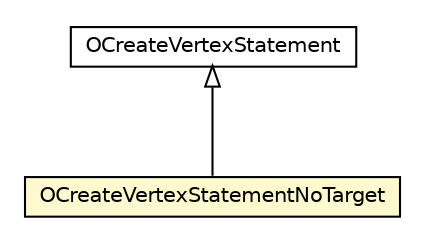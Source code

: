 #!/usr/local/bin/dot
#
# Class diagram 
# Generated by UMLGraph version R5_6-24-gf6e263 (http://www.umlgraph.org/)
#

digraph G {
	edge [fontname="Helvetica",fontsize=10,labelfontname="Helvetica",labelfontsize=10];
	node [fontname="Helvetica",fontsize=10,shape=plaintext];
	nodesep=0.25;
	ranksep=0.5;
	// com.orientechnologies.orient.core.sql.parser.OCreateVertexStatement
	c2603623 [label=<<table title="com.orientechnologies.orient.core.sql.parser.OCreateVertexStatement" border="0" cellborder="1" cellspacing="0" cellpadding="2" port="p" href="./OCreateVertexStatement.html">
		<tr><td><table border="0" cellspacing="0" cellpadding="1">
<tr><td align="center" balign="center"> OCreateVertexStatement </td></tr>
		</table></td></tr>
		</table>>, URL="./OCreateVertexStatement.html", fontname="Helvetica", fontcolor="black", fontsize=10.0];
	// com.orientechnologies.orient.core.sql.parser.OCreateVertexStatementNoTarget
	c2603727 [label=<<table title="com.orientechnologies.orient.core.sql.parser.OCreateVertexStatementNoTarget" border="0" cellborder="1" cellspacing="0" cellpadding="2" port="p" bgcolor="lemonChiffon" href="./OCreateVertexStatementNoTarget.html">
		<tr><td><table border="0" cellspacing="0" cellpadding="1">
<tr><td align="center" balign="center"> OCreateVertexStatementNoTarget </td></tr>
		</table></td></tr>
		</table>>, URL="./OCreateVertexStatementNoTarget.html", fontname="Helvetica", fontcolor="black", fontsize=10.0];
	//com.orientechnologies.orient.core.sql.parser.OCreateVertexStatementNoTarget extends com.orientechnologies.orient.core.sql.parser.OCreateVertexStatement
	c2603623:p -> c2603727:p [dir=back,arrowtail=empty];
}

